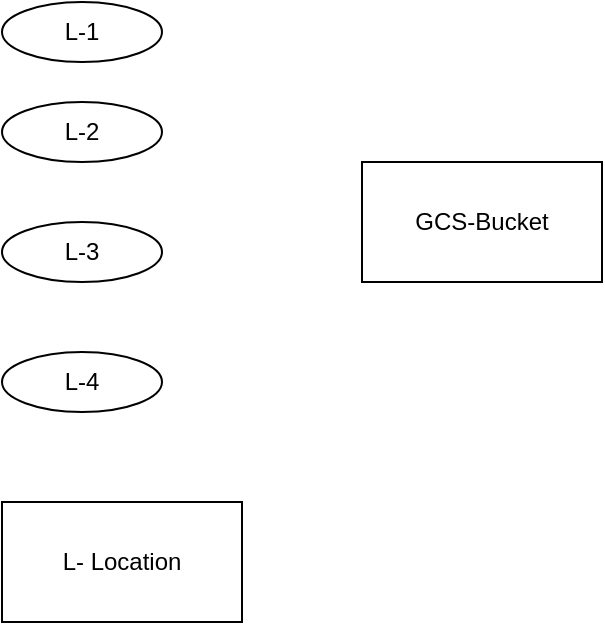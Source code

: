 <mxfile version="14.9.1" type="github">
  <diagram id="qWnP7KDZG8L1uuW-6t6_" name="Page-1">
    <mxGraphModel dx="1022" dy="436" grid="1" gridSize="10" guides="1" tooltips="1" connect="1" arrows="1" fold="1" page="1" pageScale="1" pageWidth="827" pageHeight="1169" math="0" shadow="0">
      <root>
        <mxCell id="0" />
        <mxCell id="1" parent="0" />
        <mxCell id="dT5ibNhaV-bpG6mqH5s6-2" value="L-1" style="ellipse;whiteSpace=wrap;html=1;" vertex="1" parent="1">
          <mxGeometry x="60" y="380" width="80" height="30" as="geometry" />
        </mxCell>
        <mxCell id="dT5ibNhaV-bpG6mqH5s6-3" value="L-2" style="ellipse;whiteSpace=wrap;html=1;" vertex="1" parent="1">
          <mxGeometry x="60" y="430" width="80" height="30" as="geometry" />
        </mxCell>
        <mxCell id="dT5ibNhaV-bpG6mqH5s6-4" value="L-3" style="ellipse;whiteSpace=wrap;html=1;" vertex="1" parent="1">
          <mxGeometry x="60" y="490" width="80" height="30" as="geometry" />
        </mxCell>
        <mxCell id="dT5ibNhaV-bpG6mqH5s6-5" value="L-4" style="ellipse;whiteSpace=wrap;html=1;" vertex="1" parent="1">
          <mxGeometry x="60" y="555" width="80" height="30" as="geometry" />
        </mxCell>
        <mxCell id="dT5ibNhaV-bpG6mqH5s6-6" value="L- Location" style="rounded=0;whiteSpace=wrap;html=1;" vertex="1" parent="1">
          <mxGeometry x="60" y="630" width="120" height="60" as="geometry" />
        </mxCell>
        <mxCell id="dT5ibNhaV-bpG6mqH5s6-7" value="GCS-Bucket" style="rounded=0;whiteSpace=wrap;html=1;" vertex="1" parent="1">
          <mxGeometry x="240" y="460" width="120" height="60" as="geometry" />
        </mxCell>
      </root>
    </mxGraphModel>
  </diagram>
</mxfile>
